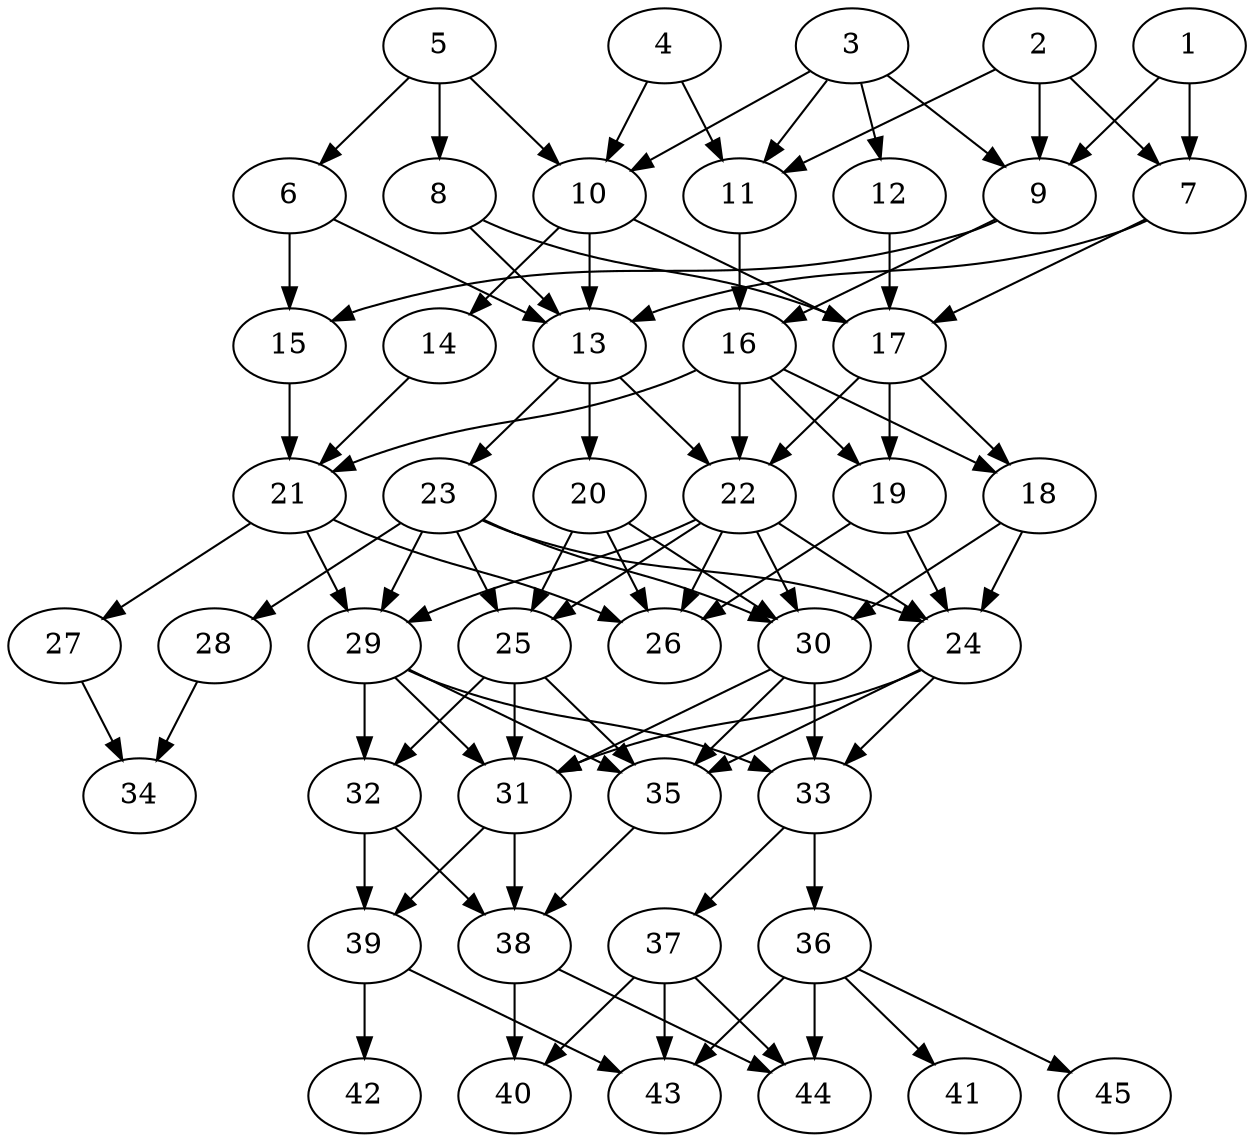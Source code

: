 // DAG automatically generated by daggen at Thu Oct  3 14:07:25 2019
// ./daggen --dot -n 45 --ccr 0.5 --fat 0.5 --regular 0.7 --density 0.6 --mindata 5242880 --maxdata 52428800 
digraph G {
  1 [size="102494208", alpha="0.04", expect_size="51247104"] 
  1 -> 7 [size ="51247104"]
  1 -> 9 [size ="51247104"]
  2 [size="40527872", alpha="0.05", expect_size="20263936"] 
  2 -> 7 [size ="20263936"]
  2 -> 9 [size ="20263936"]
  2 -> 11 [size ="20263936"]
  3 [size="16406528", alpha="0.11", expect_size="8203264"] 
  3 -> 9 [size ="8203264"]
  3 -> 10 [size ="8203264"]
  3 -> 11 [size ="8203264"]
  3 -> 12 [size ="8203264"]
  4 [size="50855936", alpha="0.05", expect_size="25427968"] 
  4 -> 10 [size ="25427968"]
  4 -> 11 [size ="25427968"]
  5 [size="84934656", alpha="0.12", expect_size="42467328"] 
  5 -> 6 [size ="42467328"]
  5 -> 8 [size ="42467328"]
  5 -> 10 [size ="42467328"]
  6 [size="31412224", alpha="0.00", expect_size="15706112"] 
  6 -> 13 [size ="15706112"]
  6 -> 15 [size ="15706112"]
  7 [size="65085440", alpha="0.12", expect_size="32542720"] 
  7 -> 13 [size ="32542720"]
  7 -> 17 [size ="32542720"]
  8 [size="13580288", alpha="0.01", expect_size="6790144"] 
  8 -> 13 [size ="6790144"]
  8 -> 17 [size ="6790144"]
  9 [size="91678720", alpha="0.12", expect_size="45839360"] 
  9 -> 15 [size ="45839360"]
  9 -> 16 [size ="45839360"]
  10 [size="77211648", alpha="0.14", expect_size="38605824"] 
  10 -> 13 [size ="38605824"]
  10 -> 14 [size ="38605824"]
  10 -> 17 [size ="38605824"]
  11 [size="62216192", alpha="0.10", expect_size="31108096"] 
  11 -> 16 [size ="31108096"]
  12 [size="81508352", alpha="0.13", expect_size="40754176"] 
  12 -> 17 [size ="40754176"]
  13 [size="11821056", alpha="0.14", expect_size="5910528"] 
  13 -> 20 [size ="5910528"]
  13 -> 22 [size ="5910528"]
  13 -> 23 [size ="5910528"]
  14 [size="64765952", alpha="0.00", expect_size="32382976"] 
  14 -> 21 [size ="32382976"]
  15 [size="88686592", alpha="0.11", expect_size="44343296"] 
  15 -> 21 [size ="44343296"]
  16 [size="48599040", alpha="0.03", expect_size="24299520"] 
  16 -> 18 [size ="24299520"]
  16 -> 19 [size ="24299520"]
  16 -> 21 [size ="24299520"]
  16 -> 22 [size ="24299520"]
  17 [size="49364992", alpha="0.09", expect_size="24682496"] 
  17 -> 18 [size ="24682496"]
  17 -> 19 [size ="24682496"]
  17 -> 22 [size ="24682496"]
  18 [size="12867584", alpha="0.06", expect_size="6433792"] 
  18 -> 24 [size ="6433792"]
  18 -> 30 [size ="6433792"]
  19 [size="18176000", alpha="0.08", expect_size="9088000"] 
  19 -> 24 [size ="9088000"]
  19 -> 26 [size ="9088000"]
  20 [size="74266624", alpha="0.16", expect_size="37133312"] 
  20 -> 25 [size ="37133312"]
  20 -> 26 [size ="37133312"]
  20 -> 30 [size ="37133312"]
  21 [size="45084672", alpha="0.03", expect_size="22542336"] 
  21 -> 26 [size ="22542336"]
  21 -> 27 [size ="22542336"]
  21 -> 29 [size ="22542336"]
  22 [size="90189824", alpha="0.16", expect_size="45094912"] 
  22 -> 24 [size ="45094912"]
  22 -> 25 [size ="45094912"]
  22 -> 26 [size ="45094912"]
  22 -> 29 [size ="45094912"]
  22 -> 30 [size ="45094912"]
  23 [size="58146816", alpha="0.10", expect_size="29073408"] 
  23 -> 24 [size ="29073408"]
  23 -> 25 [size ="29073408"]
  23 -> 28 [size ="29073408"]
  23 -> 29 [size ="29073408"]
  23 -> 30 [size ="29073408"]
  24 [size="31524864", alpha="0.14", expect_size="15762432"] 
  24 -> 31 [size ="15762432"]
  24 -> 33 [size ="15762432"]
  24 -> 35 [size ="15762432"]
  25 [size="31649792", alpha="0.12", expect_size="15824896"] 
  25 -> 31 [size ="15824896"]
  25 -> 32 [size ="15824896"]
  25 -> 35 [size ="15824896"]
  26 [size="84936704", alpha="0.16", expect_size="42468352"] 
  27 [size="97875968", alpha="0.11", expect_size="48937984"] 
  27 -> 34 [size ="48937984"]
  28 [size="46284800", alpha="0.06", expect_size="23142400"] 
  28 -> 34 [size ="23142400"]
  29 [size="72744960", alpha="0.19", expect_size="36372480"] 
  29 -> 31 [size ="36372480"]
  29 -> 32 [size ="36372480"]
  29 -> 33 [size ="36372480"]
  29 -> 35 [size ="36372480"]
  30 [size="16793600", alpha="0.06", expect_size="8396800"] 
  30 -> 31 [size ="8396800"]
  30 -> 33 [size ="8396800"]
  30 -> 35 [size ="8396800"]
  31 [size="90386432", alpha="0.04", expect_size="45193216"] 
  31 -> 38 [size ="45193216"]
  31 -> 39 [size ="45193216"]
  32 [size="102416384", alpha="0.17", expect_size="51208192"] 
  32 -> 38 [size ="51208192"]
  32 -> 39 [size ="51208192"]
  33 [size="82927616", alpha="0.10", expect_size="41463808"] 
  33 -> 36 [size ="41463808"]
  33 -> 37 [size ="41463808"]
  34 [size="37838848", alpha="0.15", expect_size="18919424"] 
  35 [size="101894144", alpha="0.16", expect_size="50947072"] 
  35 -> 38 [size ="50947072"]
  36 [size="66428928", alpha="0.05", expect_size="33214464"] 
  36 -> 41 [size ="33214464"]
  36 -> 43 [size ="33214464"]
  36 -> 44 [size ="33214464"]
  36 -> 45 [size ="33214464"]
  37 [size="46743552", alpha="0.03", expect_size="23371776"] 
  37 -> 40 [size ="23371776"]
  37 -> 43 [size ="23371776"]
  37 -> 44 [size ="23371776"]
  38 [size="97439744", alpha="0.01", expect_size="48719872"] 
  38 -> 40 [size ="48719872"]
  38 -> 44 [size ="48719872"]
  39 [size="32870400", alpha="0.01", expect_size="16435200"] 
  39 -> 42 [size ="16435200"]
  39 -> 43 [size ="16435200"]
  40 [size="28598272", alpha="0.14", expect_size="14299136"] 
  41 [size="56983552", alpha="0.15", expect_size="28491776"] 
  42 [size="75378688", alpha="0.12", expect_size="37689344"] 
  43 [size="60440576", alpha="0.20", expect_size="30220288"] 
  44 [size="13504512", alpha="0.12", expect_size="6752256"] 
  45 [size="83220480", alpha="0.08", expect_size="41610240"] 
}
